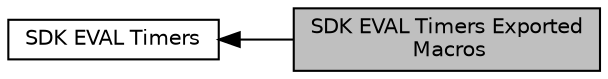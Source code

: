 digraph "SDK EVAL Timers Exported Macros"
{
  edge [fontname="Helvetica",fontsize="10",labelfontname="Helvetica",labelfontsize="10"];
  node [fontname="Helvetica",fontsize="10",shape=box];
  rankdir=LR;
  Node2 [label="SDK EVAL Timers",height=0.2,width=0.4,color="black", fillcolor="white", style="filled",URL="$group___s_d_k___e_v_a_l___timers.html",tooltip="Management of STM32L timers."];
  Node1 [label="SDK EVAL Timers Exported\l Macros",height=0.2,width=0.4,color="black", fillcolor="grey75", style="filled", fontcolor="black",tooltip=" "];
  Node2->Node1 [shape=plaintext, dir="back", style="solid"];
}
